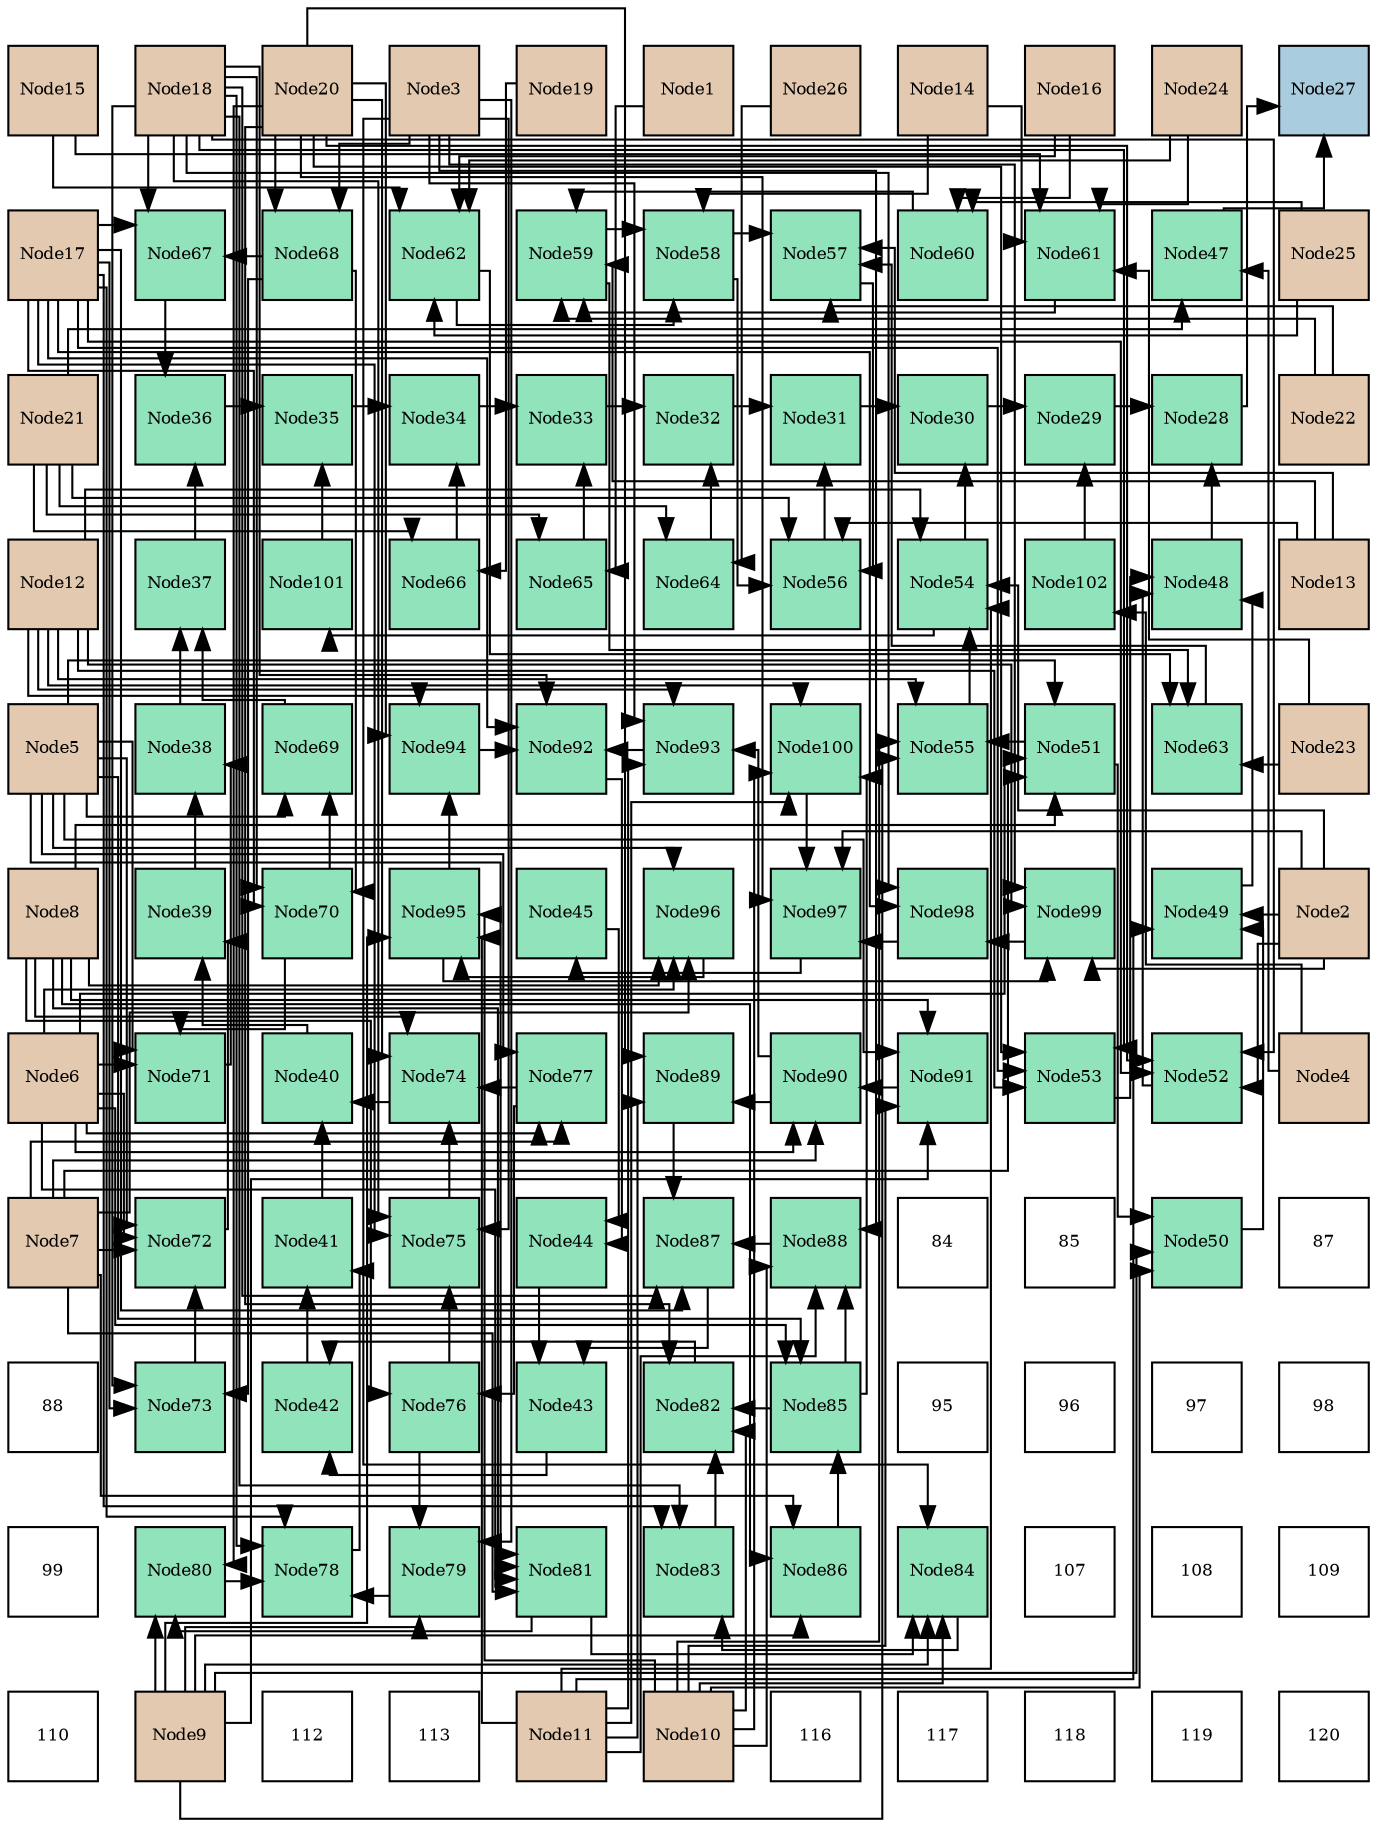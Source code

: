 digraph layout{
 rankdir=TB;
 splines=ortho;
 node [style=filled shape=square fixedsize=true width=0.6];
0[label="Node15", fontsize=8, fillcolor="#e3c9af"];
1[label="Node18", fontsize=8, fillcolor="#e3c9af"];
2[label="Node20", fontsize=8, fillcolor="#e3c9af"];
3[label="Node3", fontsize=8, fillcolor="#e3c9af"];
4[label="Node19", fontsize=8, fillcolor="#e3c9af"];
5[label="Node1", fontsize=8, fillcolor="#e3c9af"];
6[label="Node26", fontsize=8, fillcolor="#e3c9af"];
7[label="Node14", fontsize=8, fillcolor="#e3c9af"];
8[label="Node16", fontsize=8, fillcolor="#e3c9af"];
9[label="Node24", fontsize=8, fillcolor="#e3c9af"];
10[label="Node27", fontsize=8, fillcolor="#a9ccde"];
11[label="Node17", fontsize=8, fillcolor="#e3c9af"];
12[label="Node67", fontsize=8, fillcolor="#91e3bb"];
13[label="Node68", fontsize=8, fillcolor="#91e3bb"];
14[label="Node62", fontsize=8, fillcolor="#91e3bb"];
15[label="Node59", fontsize=8, fillcolor="#91e3bb"];
16[label="Node58", fontsize=8, fillcolor="#91e3bb"];
17[label="Node57", fontsize=8, fillcolor="#91e3bb"];
18[label="Node60", fontsize=8, fillcolor="#91e3bb"];
19[label="Node61", fontsize=8, fillcolor="#91e3bb"];
20[label="Node47", fontsize=8, fillcolor="#91e3bb"];
21[label="Node25", fontsize=8, fillcolor="#e3c9af"];
22[label="Node21", fontsize=8, fillcolor="#e3c9af"];
23[label="Node36", fontsize=8, fillcolor="#91e3bb"];
24[label="Node35", fontsize=8, fillcolor="#91e3bb"];
25[label="Node34", fontsize=8, fillcolor="#91e3bb"];
26[label="Node33", fontsize=8, fillcolor="#91e3bb"];
27[label="Node32", fontsize=8, fillcolor="#91e3bb"];
28[label="Node31", fontsize=8, fillcolor="#91e3bb"];
29[label="Node30", fontsize=8, fillcolor="#91e3bb"];
30[label="Node29", fontsize=8, fillcolor="#91e3bb"];
31[label="Node28", fontsize=8, fillcolor="#91e3bb"];
32[label="Node22", fontsize=8, fillcolor="#e3c9af"];
33[label="Node12", fontsize=8, fillcolor="#e3c9af"];
34[label="Node37", fontsize=8, fillcolor="#91e3bb"];
35[label="Node101", fontsize=8, fillcolor="#91e3bb"];
36[label="Node66", fontsize=8, fillcolor="#91e3bb"];
37[label="Node65", fontsize=8, fillcolor="#91e3bb"];
38[label="Node64", fontsize=8, fillcolor="#91e3bb"];
39[label="Node56", fontsize=8, fillcolor="#91e3bb"];
40[label="Node54", fontsize=8, fillcolor="#91e3bb"];
41[label="Node102", fontsize=8, fillcolor="#91e3bb"];
42[label="Node48", fontsize=8, fillcolor="#91e3bb"];
43[label="Node13", fontsize=8, fillcolor="#e3c9af"];
44[label="Node5", fontsize=8, fillcolor="#e3c9af"];
45[label="Node38", fontsize=8, fillcolor="#91e3bb"];
46[label="Node69", fontsize=8, fillcolor="#91e3bb"];
47[label="Node94", fontsize=8, fillcolor="#91e3bb"];
48[label="Node92", fontsize=8, fillcolor="#91e3bb"];
49[label="Node93", fontsize=8, fillcolor="#91e3bb"];
50[label="Node100", fontsize=8, fillcolor="#91e3bb"];
51[label="Node55", fontsize=8, fillcolor="#91e3bb"];
52[label="Node51", fontsize=8, fillcolor="#91e3bb"];
53[label="Node63", fontsize=8, fillcolor="#91e3bb"];
54[label="Node23", fontsize=8, fillcolor="#e3c9af"];
55[label="Node8", fontsize=8, fillcolor="#e3c9af"];
56[label="Node39", fontsize=8, fillcolor="#91e3bb"];
57[label="Node70", fontsize=8, fillcolor="#91e3bb"];
58[label="Node95", fontsize=8, fillcolor="#91e3bb"];
59[label="Node45", fontsize=8, fillcolor="#91e3bb"];
60[label="Node96", fontsize=8, fillcolor="#91e3bb"];
61[label="Node97", fontsize=8, fillcolor="#91e3bb"];
62[label="Node98", fontsize=8, fillcolor="#91e3bb"];
63[label="Node99", fontsize=8, fillcolor="#91e3bb"];
64[label="Node49", fontsize=8, fillcolor="#91e3bb"];
65[label="Node2", fontsize=8, fillcolor="#e3c9af"];
66[label="Node6", fontsize=8, fillcolor="#e3c9af"];
67[label="Node71", fontsize=8, fillcolor="#91e3bb"];
68[label="Node40", fontsize=8, fillcolor="#91e3bb"];
69[label="Node74", fontsize=8, fillcolor="#91e3bb"];
70[label="Node77", fontsize=8, fillcolor="#91e3bb"];
71[label="Node89", fontsize=8, fillcolor="#91e3bb"];
72[label="Node90", fontsize=8, fillcolor="#91e3bb"];
73[label="Node91", fontsize=8, fillcolor="#91e3bb"];
74[label="Node53", fontsize=8, fillcolor="#91e3bb"];
75[label="Node52", fontsize=8, fillcolor="#91e3bb"];
76[label="Node4", fontsize=8, fillcolor="#e3c9af"];
77[label="Node7", fontsize=8, fillcolor="#e3c9af"];
78[label="Node72", fontsize=8, fillcolor="#91e3bb"];
79[label="Node41", fontsize=8, fillcolor="#91e3bb"];
80[label="Node75", fontsize=8, fillcolor="#91e3bb"];
81[label="Node44", fontsize=8, fillcolor="#91e3bb"];
82[label="Node87", fontsize=8, fillcolor="#91e3bb"];
83[label="Node88", fontsize=8, fillcolor="#91e3bb"];
84[label="84", fontsize=8, fillcolor="#ffffff"];
85[label="85", fontsize=8, fillcolor="#ffffff"];
86[label="Node50", fontsize=8, fillcolor="#91e3bb"];
87[label="87", fontsize=8, fillcolor="#ffffff"];
88[label="88", fontsize=8, fillcolor="#ffffff"];
89[label="Node73", fontsize=8, fillcolor="#91e3bb"];
90[label="Node42", fontsize=8, fillcolor="#91e3bb"];
91[label="Node76", fontsize=8, fillcolor="#91e3bb"];
92[label="Node43", fontsize=8, fillcolor="#91e3bb"];
93[label="Node82", fontsize=8, fillcolor="#91e3bb"];
94[label="Node85", fontsize=8, fillcolor="#91e3bb"];
95[label="95", fontsize=8, fillcolor="#ffffff"];
96[label="96", fontsize=8, fillcolor="#ffffff"];
97[label="97", fontsize=8, fillcolor="#ffffff"];
98[label="98", fontsize=8, fillcolor="#ffffff"];
99[label="99", fontsize=8, fillcolor="#ffffff"];
100[label="Node80", fontsize=8, fillcolor="#91e3bb"];
101[label="Node78", fontsize=8, fillcolor="#91e3bb"];
102[label="Node79", fontsize=8, fillcolor="#91e3bb"];
103[label="Node81", fontsize=8, fillcolor="#91e3bb"];
104[label="Node83", fontsize=8, fillcolor="#91e3bb"];
105[label="Node86", fontsize=8, fillcolor="#91e3bb"];
106[label="Node84", fontsize=8, fillcolor="#91e3bb"];
107[label="107", fontsize=8, fillcolor="#ffffff"];
108[label="108", fontsize=8, fillcolor="#ffffff"];
109[label="109", fontsize=8, fillcolor="#ffffff"];
110[label="110", fontsize=8, fillcolor="#ffffff"];
111[label="Node9", fontsize=8, fillcolor="#e3c9af"];
112[label="112", fontsize=8, fillcolor="#ffffff"];
113[label="113", fontsize=8, fillcolor="#ffffff"];
114[label="Node11", fontsize=8, fillcolor="#e3c9af"];
115[label="Node10", fontsize=8, fillcolor="#e3c9af"];
116[label="116", fontsize=8, fillcolor="#ffffff"];
117[label="117", fontsize=8, fillcolor="#ffffff"];
118[label="118", fontsize=8, fillcolor="#ffffff"];
119[label="119", fontsize=8, fillcolor="#ffffff"];
120[label="120", fontsize=8, fillcolor="#ffffff"];
edge [constraint=false, style=vis];31 -> 10;
20 -> 10;
30 -> 31;
42 -> 31;
29 -> 30;
41 -> 30;
28 -> 29;
40 -> 29;
27 -> 28;
39 -> 28;
26 -> 27;
38 -> 27;
25 -> 26;
37 -> 26;
24 -> 25;
36 -> 25;
23 -> 24;
35 -> 24;
34 -> 23;
12 -> 23;
45 -> 34;
46 -> 34;
56 -> 45;
67 -> 45;
68 -> 56;
78 -> 56;
79 -> 68;
69 -> 68;
90 -> 79;
101 -> 79;
92 -> 90;
93 -> 90;
81 -> 92;
82 -> 92;
59 -> 81;
48 -> 81;
61 -> 59;
17 -> 39;
16 -> 39;
43 -> 39;
22 -> 39;
62 -> 61;
50 -> 61;
65 -> 61;
2 -> 61;
64 -> 42;
75 -> 42;
74 -> 42;
16 -> 17;
53 -> 17;
43 -> 17;
32 -> 17;
80 -> 69;
70 -> 69;
55 -> 69;
2 -> 69;
102 -> 101;
100 -> 101;
11 -> 101;
1 -> 101;
104 -> 93;
94 -> 93;
115 -> 93;
2 -> 93;
83 -> 82;
71 -> 82;
11 -> 82;
1 -> 82;
49 -> 48;
47 -> 48;
11 -> 48;
1 -> 48;
63 -> 62;
11 -> 62;
1 -> 62;
40 -> 35;
86 -> 64;
65 -> 64;
114 -> 64;
51 -> 40;
65 -> 40;
114 -> 40;
33 -> 40;
15 -> 16;
14 -> 16;
7 -> 16;
15 -> 53;
14 -> 53;
54 -> 53;
57 -> 46;
44 -> 46;
57 -> 67;
44 -> 67;
66 -> 67;
89 -> 78;
44 -> 78;
66 -> 78;
77 -> 78;
91 -> 80;
3 -> 80;
11 -> 80;
1 -> 80;
91 -> 102;
3 -> 102;
111 -> 102;
106 -> 104;
11 -> 104;
1 -> 104;
94 -> 83;
3 -> 83;
115 -> 83;
114 -> 83;
72 -> 71;
114 -> 71;
2 -> 71;
72 -> 49;
3 -> 49;
114 -> 49;
33 -> 49;
58 -> 47;
33 -> 47;
2 -> 47;
58 -> 63;
65 -> 63;
3 -> 63;
33 -> 63;
94 -> 50;
115 -> 50;
114 -> 50;
33 -> 50;
52 -> 86;
111 -> 86;
115 -> 86;
52 -> 51;
111 -> 51;
115 -> 51;
33 -> 51;
18 -> 15;
19 -> 15;
43 -> 15;
32 -> 15;
13 -> 12;
11 -> 12;
1 -> 12;
13 -> 57;
11 -> 57;
1 -> 57;
13 -> 89;
11 -> 89;
1 -> 89;
70 -> 91;
55 -> 91;
103 -> 100;
111 -> 100;
2 -> 100;
103 -> 106;
3 -> 106;
111 -> 106;
115 -> 106;
105 -> 94;
44 -> 94;
66 -> 94;
73 -> 72;
66 -> 72;
77 -> 72;
60 -> 58;
111 -> 58;
115 -> 58;
114 -> 58;
76 -> 20;
22 -> 20;
44 -> 52;
66 -> 52;
77 -> 52;
55 -> 52;
65 -> 75;
11 -> 75;
1 -> 75;
2 -> 75;
33 -> 74;
11 -> 74;
1 -> 74;
2 -> 74;
8 -> 18;
21 -> 18;
7 -> 19;
0 -> 19;
54 -> 19;
9 -> 19;
0 -> 14;
8 -> 14;
9 -> 14;
21 -> 14;
22 -> 38;
6 -> 38;
5 -> 37;
22 -> 37;
4 -> 36;
22 -> 36;
3 -> 13;
2 -> 13;
44 -> 70;
66 -> 70;
77 -> 70;
44 -> 103;
66 -> 103;
77 -> 103;
55 -> 103;
77 -> 105;
55 -> 105;
111 -> 105;
44 -> 73;
55 -> 73;
111 -> 73;
115 -> 73;
44 -> 60;
66 -> 60;
77 -> 60;
55 -> 60;
76 -> 41;
edge [constraint=true, style=invis];
0 -> 11 -> 22 -> 33 -> 44 -> 55 -> 66 -> 77 -> 88 -> 99 -> 110;
1 -> 12 -> 23 -> 34 -> 45 -> 56 -> 67 -> 78 -> 89 -> 100 -> 111;
2 -> 13 -> 24 -> 35 -> 46 -> 57 -> 68 -> 79 -> 90 -> 101 -> 112;
3 -> 14 -> 25 -> 36 -> 47 -> 58 -> 69 -> 80 -> 91 -> 102 -> 113;
4 -> 15 -> 26 -> 37 -> 48 -> 59 -> 70 -> 81 -> 92 -> 103 -> 114;
5 -> 16 -> 27 -> 38 -> 49 -> 60 -> 71 -> 82 -> 93 -> 104 -> 115;
6 -> 17 -> 28 -> 39 -> 50 -> 61 -> 72 -> 83 -> 94 -> 105 -> 116;
7 -> 18 -> 29 -> 40 -> 51 -> 62 -> 73 -> 84 -> 95 -> 106 -> 117;
8 -> 19 -> 30 -> 41 -> 52 -> 63 -> 74 -> 85 -> 96 -> 107 -> 118;
9 -> 20 -> 31 -> 42 -> 53 -> 64 -> 75 -> 86 -> 97 -> 108 -> 119;
10 -> 21 -> 32 -> 43 -> 54 -> 65 -> 76 -> 87 -> 98 -> 109 -> 120;
rank = same {0 -> 1 -> 2 -> 3 -> 4 -> 5 -> 6 -> 7 -> 8 -> 9 -> 10};
rank = same {11 -> 12 -> 13 -> 14 -> 15 -> 16 -> 17 -> 18 -> 19 -> 20 -> 21};
rank = same {22 -> 23 -> 24 -> 25 -> 26 -> 27 -> 28 -> 29 -> 30 -> 31 -> 32};
rank = same {33 -> 34 -> 35 -> 36 -> 37 -> 38 -> 39 -> 40 -> 41 -> 42 -> 43};
rank = same {44 -> 45 -> 46 -> 47 -> 48 -> 49 -> 50 -> 51 -> 52 -> 53 -> 54};
rank = same {55 -> 56 -> 57 -> 58 -> 59 -> 60 -> 61 -> 62 -> 63 -> 64 -> 65};
rank = same {66 -> 67 -> 68 -> 69 -> 70 -> 71 -> 72 -> 73 -> 74 -> 75 -> 76};
rank = same {77 -> 78 -> 79 -> 80 -> 81 -> 82 -> 83 -> 84 -> 85 -> 86 -> 87};
rank = same {88 -> 89 -> 90 -> 91 -> 92 -> 93 -> 94 -> 95 -> 96 -> 97 -> 98};
rank = same {99 -> 100 -> 101 -> 102 -> 103 -> 104 -> 105 -> 106 -> 107 -> 108 -> 109};
rank = same {110 -> 111 -> 112 -> 113 -> 114 -> 115 -> 116 -> 117 -> 118 -> 119 -> 120};
}